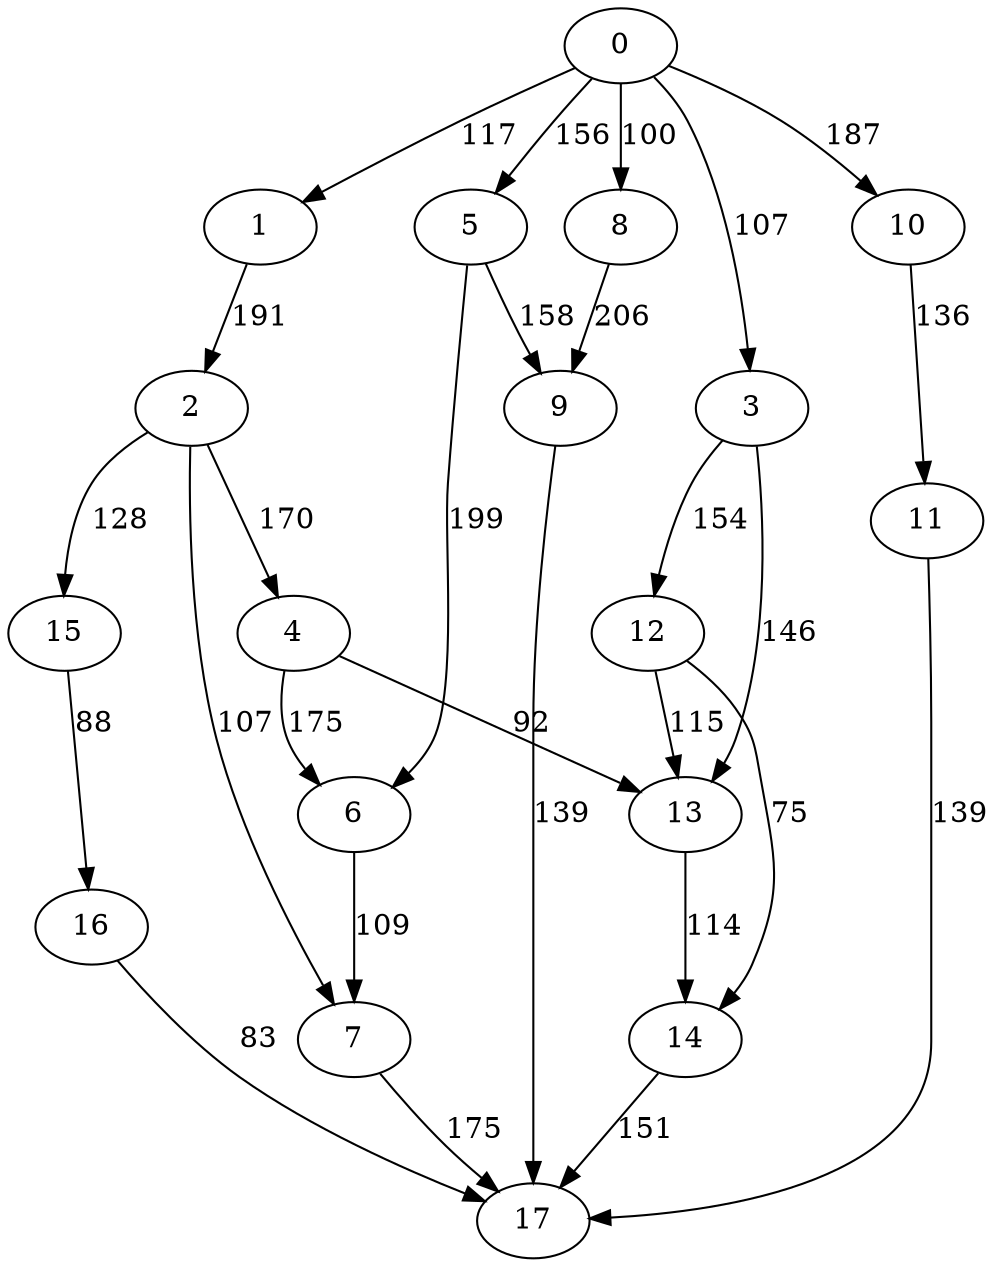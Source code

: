 digraph t20p6r7_7 {
0 -> 1 [ label = 117 ];
0 -> 3 [ label = 107 ];
0 -> 5 [ label = 156 ];
0 -> 8 [ label = 100 ];
0 -> 10 [ label = 187 ];
1 -> 2 [ label = 191 ];
2 -> 4 [ label = 170 ];
2 -> 7 [ label = 107 ];
2 -> 15 [ label = 128 ];
3 -> 12 [ label = 154 ];
3 -> 13 [ label = 146 ];
4 -> 6 [ label = 175 ];
4 -> 13 [ label = 92 ];
5 -> 6 [ label = 199 ];
5 -> 9 [ label = 158 ];
6 -> 7 [ label = 109 ];
7 -> 17 [ label = 175 ];
8 -> 9 [ label = 206 ];
9 -> 17 [ label = 139 ];
10 -> 11 [ label = 136 ];
11 -> 17 [ label = 139 ];
12 -> 13 [ label = 115 ];
12 -> 14 [ label = 75 ];
13 -> 14 [ label = 114 ];
14 -> 17 [ label = 151 ];
15 -> 16 [ label = 88 ];
16 -> 17 [ label = 83 ];
 }


